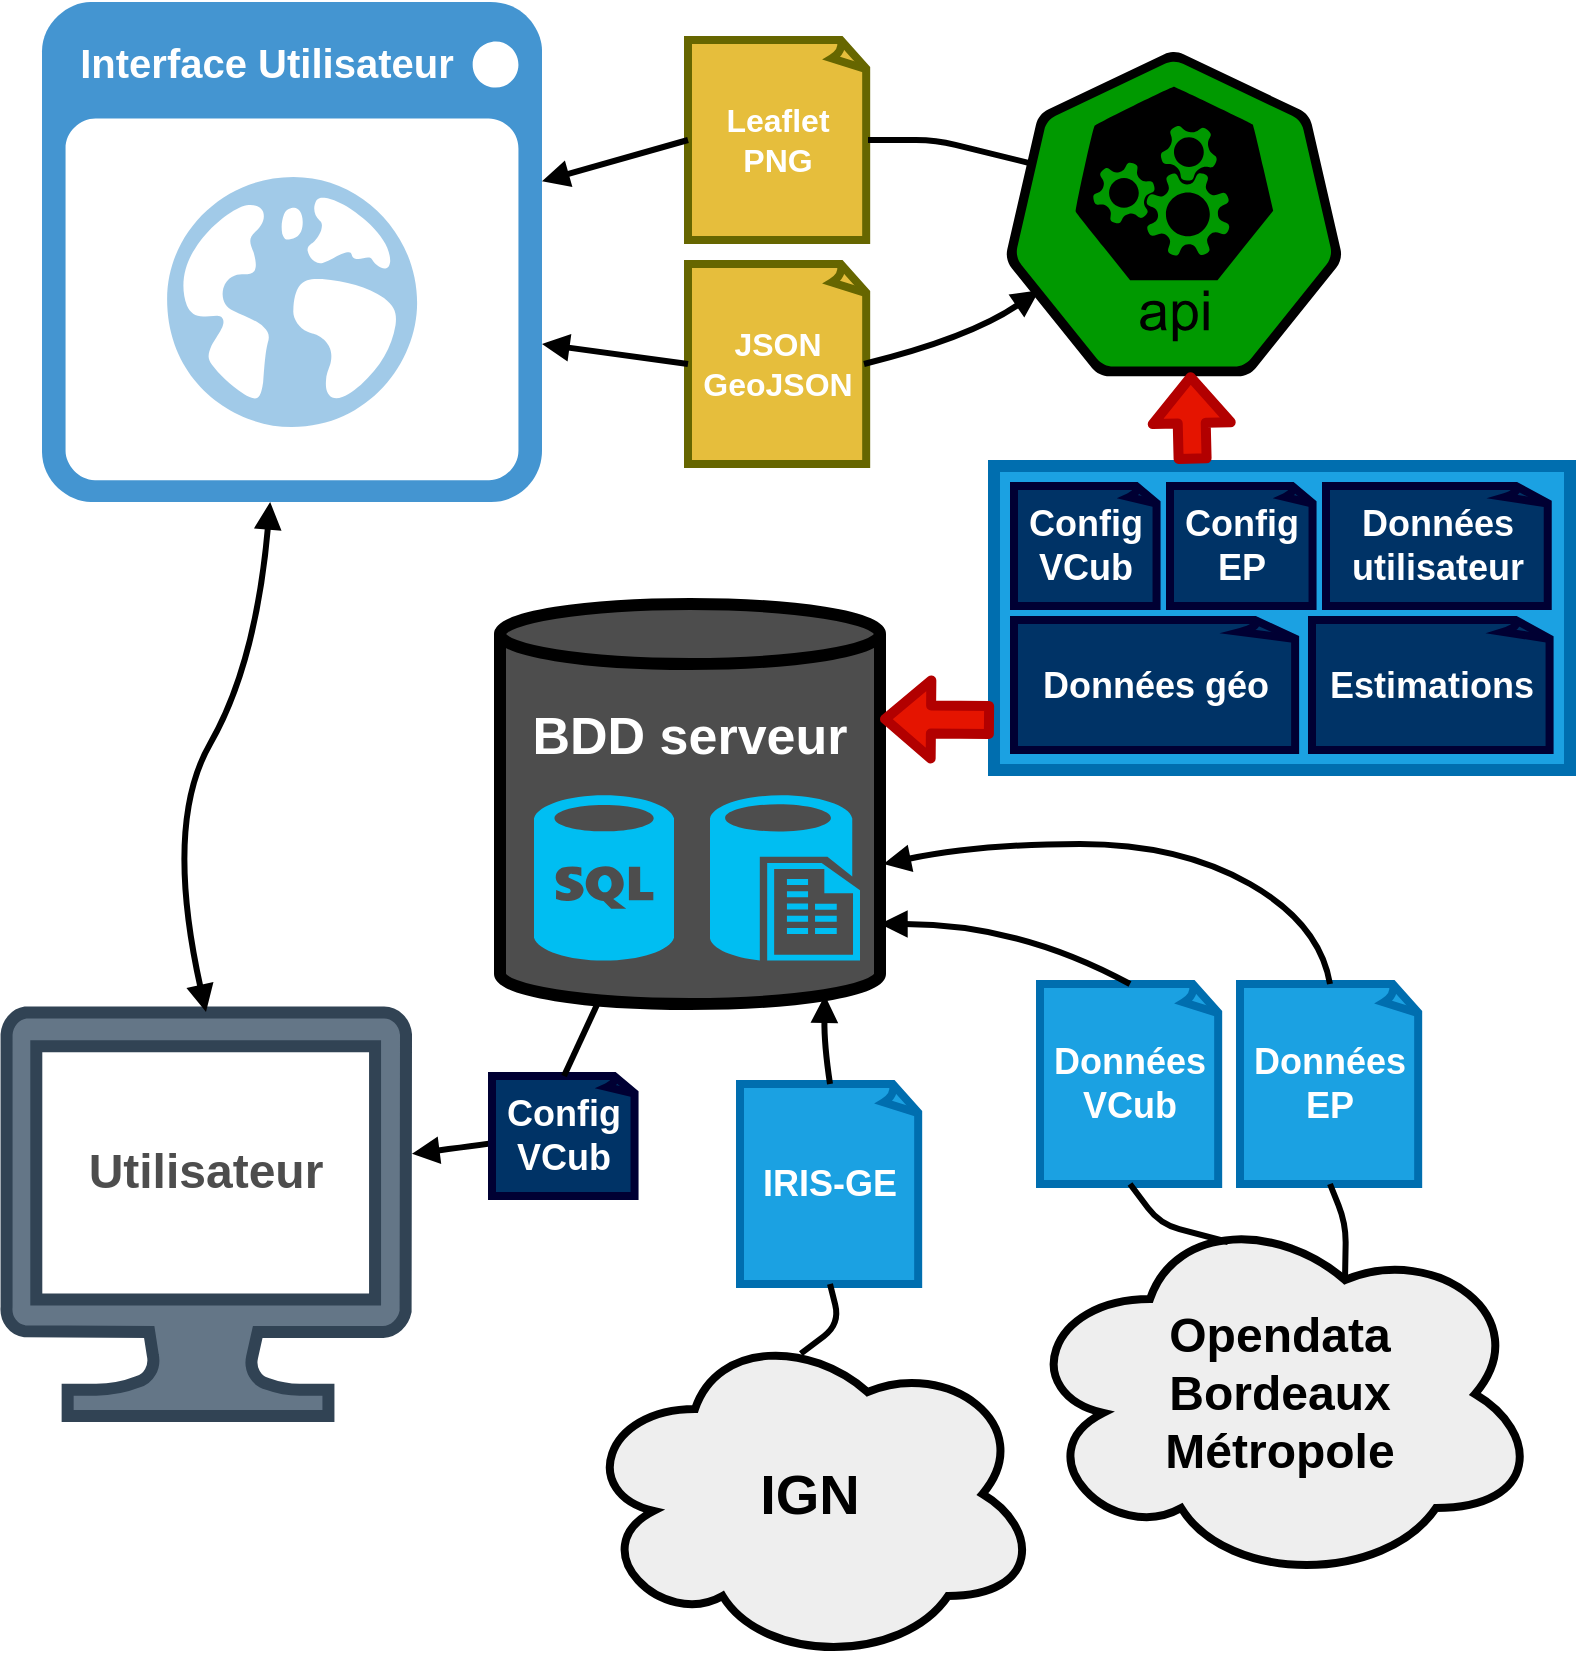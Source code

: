 <mxfile>
    <diagram id="cwaYGyIwJcOOH0O-KKqQ" name="Page-1">
        <mxGraphModel dx="1387" dy="978" grid="0" gridSize="10" guides="1" tooltips="1" connect="1" arrows="1" fold="1" page="1" pageScale="1" pageWidth="850" pageHeight="1100" background="#ffffff" math="0" shadow="0">
            <root>
                <mxCell id="0"/>
                <mxCell id="1" parent="0"/>
                <mxCell id="2" value="" style="shadow=0;dashed=0;html=1;strokeColor=none;fillColor=#4495D1;labelPosition=center;verticalLabelPosition=bottom;verticalAlign=top;align=center;outlineConnect=0;shape=mxgraph.veeam.2d.web_ui;" vertex="1" parent="1">
                    <mxGeometry x="61" y="169" width="250" height="250" as="geometry"/>
                </mxCell>
                <mxCell id="3" value="" style="sketch=0;html=1;dashed=0;whitespace=wrap;fillColor=#009900;strokeColor=#000000;points=[[0.005,0.63,0],[0.1,0.2,0],[0.9,0.2,0],[0.5,0,0],[0.995,0.63,0],[0.72,0.99,0],[0.5,1,0],[0.28,0.99,0]];verticalLabelPosition=bottom;align=center;verticalAlign=top;shape=mxgraph.kubernetes.icon;prIcon=api" vertex="1" parent="1">
                    <mxGeometry x="543" y="169" width="168" height="212" as="geometry"/>
                </mxCell>
                <mxCell id="5" value="&lt;font style=&quot;font-size: 24px;&quot;&gt;&lt;b&gt;Opendata&lt;br&gt;Bordeaux&lt;br&gt;Métropole&lt;/b&gt;&lt;/font&gt;" style="ellipse;shape=cloud;whiteSpace=wrap;html=1;align=center;fillColor=#eeeeee;strokeColor=#000000;fontColor=#000000;strokeWidth=4;" vertex="1" parent="1">
                    <mxGeometry x="550" y="770" width="260" height="190" as="geometry"/>
                </mxCell>
                <mxCell id="9" value="" style="group" vertex="1" connectable="0" parent="1">
                    <mxGeometry x="290" y="470" width="190" height="200" as="geometry"/>
                </mxCell>
                <mxCell id="4" value="&lt;div style=&quot;font-size: 26px;&quot;&gt;&lt;font color=&quot;#ffffff&quot; style=&quot;font-size: 26px;&quot;&gt;&lt;b style=&quot;&quot;&gt;&lt;span style=&quot;background-color: initial;&quot;&gt;BDD serveur&lt;/span&gt;&lt;br&gt;&lt;/b&gt;&lt;/font&gt;&lt;/div&gt;&lt;div style=&quot;font-size: 26px;&quot;&gt;&lt;span style=&quot;background-color: initial;&quot;&gt;&lt;font color=&quot;#ffffff&quot; style=&quot;font-size: 26px;&quot;&gt;&lt;b&gt;&lt;br&gt;&lt;/b&gt;&lt;/font&gt;&lt;/span&gt;&lt;/div&gt;&lt;div style=&quot;font-size: 26px;&quot;&gt;&lt;font color=&quot;#ffffff&quot; style=&quot;font-size: 26px;&quot;&gt;&lt;b&gt;&lt;br&gt;&lt;/b&gt;&lt;/font&gt;&lt;/div&gt;&lt;div style=&quot;font-size: 26px;&quot;&gt;&lt;span style=&quot;background-color: initial;&quot;&gt;&lt;br&gt;&lt;/span&gt;&lt;/div&gt;" style="shape=cylinder3;whiteSpace=wrap;html=1;boundedLbl=1;backgroundOutline=1;size=15;align=center;strokeWidth=6;strokeColor=#000000;fillColor=#4D4D4D;" vertex="1" parent="9">
                    <mxGeometry width="190" height="200" as="geometry"/>
                </mxCell>
                <mxCell id="7" value="" style="verticalLabelPosition=bottom;html=1;verticalAlign=top;align=center;strokeColor=none;fillColor=#00BEF2;shape=mxgraph.azure.sql_reporting;fontSize=29;fontColor=#000000;" vertex="1" parent="9">
                    <mxGeometry x="105" y="95.652" width="75" height="82.609" as="geometry"/>
                </mxCell>
                <mxCell id="8" value="" style="verticalLabelPosition=bottom;html=1;verticalAlign=top;align=center;strokeColor=none;fillColor=#00BEF2;shape=mxgraph.azure.sql_database;fontSize=29;fontColor=#000000;" vertex="1" parent="9">
                    <mxGeometry x="17" y="95.652" width="70" height="82.609" as="geometry"/>
                </mxCell>
                <mxCell id="11" value="&lt;font style=&quot;font-size: 18px;&quot;&gt;&lt;b&gt;Données &lt;br&gt;VCub&lt;/b&gt;&lt;/font&gt;" style="whiteSpace=wrap;html=1;shape=mxgraph.basic.document;strokeColor=#006EAF;strokeWidth=4;fontSize=13;fontColor=#ffffff;fillColor=#1ba1e2;" vertex="1" parent="1">
                    <mxGeometry x="560" y="660" width="90" height="100" as="geometry"/>
                </mxCell>
                <mxCell id="12" value="&lt;span style=&quot;font-size: 18px;&quot;&gt;&lt;b&gt;Données&lt;br&gt;EP&lt;/b&gt;&lt;/span&gt;" style="whiteSpace=wrap;html=1;shape=mxgraph.basic.document;strokeColor=#006EAF;strokeWidth=4;fontSize=13;fontColor=#ffffff;fillColor=#1ba1e2;" vertex="1" parent="1">
                    <mxGeometry x="660" y="660" width="90" height="100" as="geometry"/>
                </mxCell>
                <mxCell id="32" value="" style="endArrow=none;html=1;fontSize=26;fontColor=#000000;exitX=0.4;exitY=0.1;exitDx=0;exitDy=0;exitPerimeter=0;entryX=0.5;entryY=1;entryDx=0;entryDy=0;entryPerimeter=0;fillColor=#60a917;strokeColor=#000000;strokeWidth=3;" edge="1" parent="1" source="5" target="11">
                    <mxGeometry width="50" height="50" relative="1" as="geometry">
                        <mxPoint x="400" y="620" as="sourcePoint"/>
                        <mxPoint x="450" y="570" as="targetPoint"/>
                        <Array as="points">
                            <mxPoint x="620" y="780"/>
                        </Array>
                    </mxGeometry>
                </mxCell>
                <mxCell id="33" value="" style="endArrow=none;html=1;fontSize=26;fontColor=#000000;exitX=0.625;exitY=0.2;exitDx=0;exitDy=0;exitPerimeter=0;entryX=0.5;entryY=1;entryDx=0;entryDy=0;entryPerimeter=0;strokeWidth=3;strokeColor=#000000;" edge="1" parent="1" source="5" target="12">
                    <mxGeometry width="50" height="50" relative="1" as="geometry">
                        <mxPoint x="400" y="620" as="sourcePoint"/>
                        <mxPoint x="450" y="570" as="targetPoint"/>
                        <Array as="points">
                            <mxPoint x="713" y="780"/>
                        </Array>
                    </mxGeometry>
                </mxCell>
                <mxCell id="37" value="" style="endArrow=block;html=1;fontSize=26;fontColor=#000000;exitX=0.5;exitY=0;exitDx=0;exitDy=0;exitPerimeter=0;entryX=1.009;entryY=0.65;entryDx=0;entryDy=0;entryPerimeter=0;fillColor=#60a917;strokeColor=#000000;strokeWidth=3;curved=1;endFill=1;shadow=0;" edge="1" parent="1" source="12" target="4">
                    <mxGeometry width="50" height="50" relative="1" as="geometry">
                        <mxPoint x="615" y="670" as="sourcePoint"/>
                        <mxPoint x="510" y="580" as="targetPoint"/>
                        <Array as="points">
                            <mxPoint x="700" y="630"/>
                            <mxPoint x="630" y="590"/>
                            <mxPoint x="530" y="590"/>
                        </Array>
                    </mxGeometry>
                </mxCell>
                <mxCell id="39" value="&lt;b style=&quot;&quot;&gt;&lt;font style=&quot;font-size: 28px;&quot;&gt;IGN&lt;/font&gt;&lt;/b&gt;" style="ellipse;shape=cloud;whiteSpace=wrap;html=1;align=center;fillColor=#eeeeee;strokeColor=#000000;fontColor=#000000;strokeWidth=4;" vertex="1" parent="1">
                    <mxGeometry x="330" y="830" width="230" height="170" as="geometry"/>
                </mxCell>
                <mxCell id="40" value="&lt;span style=&quot;font-size: 18px;&quot;&gt;&lt;b&gt;IRIS-GE&lt;/b&gt;&lt;/span&gt;" style="whiteSpace=wrap;html=1;shape=mxgraph.basic.document;strokeColor=#006EAF;strokeWidth=4;fontSize=13;fontColor=#ffffff;fillColor=#1ba1e2;" vertex="1" parent="1">
                    <mxGeometry x="410" y="710" width="90" height="100" as="geometry"/>
                </mxCell>
                <mxCell id="41" value="" style="endArrow=none;html=1;fontSize=26;fontColor=#000000;exitX=0.48;exitY=0.087;exitDx=0;exitDy=0;exitPerimeter=0;entryX=0.5;entryY=1;entryDx=0;entryDy=0;entryPerimeter=0;fillColor=#60a917;strokeColor=#000000;strokeWidth=3;" edge="1" parent="1" source="39" target="40">
                    <mxGeometry width="50" height="50" relative="1" as="geometry">
                        <mxPoint x="644" y="799" as="sourcePoint"/>
                        <mxPoint x="615" y="770" as="targetPoint"/>
                        <Array as="points">
                            <mxPoint x="460" y="830"/>
                        </Array>
                    </mxGeometry>
                </mxCell>
                <mxCell id="42" value="" style="endArrow=block;html=1;fontSize=26;fontColor=#000000;exitX=0.5;exitY=0;exitDx=0;exitDy=0;exitPerimeter=0;fillColor=#cdeb8b;strokeColor=#000000;strokeWidth=3;curved=1;endFill=1;shadow=0;entryX=0.855;entryY=1;entryDx=0;entryDy=-4.35;entryPerimeter=0;" edge="1" parent="1" source="40" target="4">
                    <mxGeometry width="50" height="50" relative="1" as="geometry">
                        <mxPoint x="615" y="670" as="sourcePoint"/>
                        <mxPoint x="450" y="660" as="targetPoint"/>
                        <Array as="points">
                            <mxPoint x="452" y="690"/>
                        </Array>
                    </mxGeometry>
                </mxCell>
                <mxCell id="44" value="&lt;span style=&quot;font-size: 16px;&quot;&gt;&lt;b style=&quot;&quot;&gt;Leaflet&lt;/b&gt;&lt;/span&gt;&lt;span style=&quot;font-size: 16px;&quot;&gt;&lt;b&gt;&lt;br&gt;PNG&lt;br&gt;&lt;/b&gt;&lt;/span&gt;" style="whiteSpace=wrap;html=1;shape=mxgraph.basic.document;strokeColor=#666600;strokeWidth=4;fontSize=13;fontColor=#ffffff;fillColor=#E6BE3C;" vertex="1" parent="1">
                    <mxGeometry x="384" y="188" width="90" height="100" as="geometry"/>
                </mxCell>
                <mxCell id="45" value="" style="endArrow=block;html=1;fontSize=26;fontColor=#000000;exitX=0;exitY=0.5;exitDx=0;exitDy=0;exitPerimeter=0;fillColor=#cdeb8b;strokeColor=#000000;strokeWidth=3;curved=1;endFill=1;shadow=0;" edge="1" parent="1" source="44" target="2">
                    <mxGeometry width="50" height="50" relative="1" as="geometry">
                        <mxPoint x="445" y="710" as="sourcePoint"/>
                        <mxPoint x="442.425" y="643.6" as="targetPoint"/>
                        <Array as="points"/>
                    </mxGeometry>
                </mxCell>
                <mxCell id="47" value="" style="endArrow=none;html=1;fontSize=26;fontColor=#000000;entryX=1;entryY=0.5;entryDx=0;entryDy=0;entryPerimeter=0;fillColor=#60a917;strokeColor=#000000;strokeWidth=3;exitX=0.07;exitY=0.38;exitDx=0;exitDy=0;exitPerimeter=0;" edge="1" parent="1" source="3" target="44">
                    <mxGeometry width="50" height="50" relative="1" as="geometry">
                        <mxPoint x="443.75" y="864" as="sourcePoint"/>
                        <mxPoint x="445" y="810" as="targetPoint"/>
                        <Array as="points">
                            <mxPoint x="508" y="238"/>
                        </Array>
                    </mxGeometry>
                </mxCell>
                <mxCell id="48" value="" style="endArrow=block;html=1;fontSize=26;fontColor=#000000;exitX=0.5;exitY=0;exitDx=0;exitDy=0;exitPerimeter=0;fillColor=#60a917;strokeColor=#000000;strokeWidth=3;curved=1;endFill=1;shadow=0;" edge="1" parent="1" source="11">
                    <mxGeometry width="50" height="50" relative="1" as="geometry">
                        <mxPoint x="715" y="670" as="sourcePoint"/>
                        <mxPoint x="480" y="630" as="targetPoint"/>
                        <Array as="points">
                            <mxPoint x="550" y="630"/>
                        </Array>
                    </mxGeometry>
                </mxCell>
                <mxCell id="51" value="&lt;span style=&quot;font-size: 16px;&quot;&gt;&lt;b&gt;JSON&lt;br&gt;GeoJSON&lt;br&gt;&lt;/b&gt;&lt;/span&gt;" style="whiteSpace=wrap;html=1;shape=mxgraph.basic.document;strokeColor=#666600;strokeWidth=4;fontSize=13;fontColor=#ffffff;fillColor=#E6BE3C;" vertex="1" parent="1">
                    <mxGeometry x="384" y="300" width="90" height="100" as="geometry"/>
                </mxCell>
                <mxCell id="52" value="" style="endArrow=block;html=1;fontSize=26;fontColor=#000000;exitX=0;exitY=0.5;exitDx=0;exitDy=0;exitPerimeter=0;fillColor=#cdeb8b;strokeColor=#000000;strokeWidth=3;curved=1;endFill=1;shadow=0;entryX=1;entryY=0.684;entryDx=0;entryDy=0;entryPerimeter=0;" edge="1" parent="1" source="51" target="2">
                    <mxGeometry width="50" height="50" relative="1" as="geometry">
                        <mxPoint x="394" y="248" as="sourcePoint"/>
                        <mxPoint x="321" y="268.646" as="targetPoint"/>
                        <Array as="points"/>
                    </mxGeometry>
                </mxCell>
                <mxCell id="53" value="" style="endArrow=block;html=1;fontSize=26;fontColor=#000000;fillColor=#cdeb8b;strokeColor=#000000;strokeWidth=3;curved=1;endFill=1;shadow=0;entryX=0.099;entryY=0.68;entryDx=0;entryDy=0;entryPerimeter=0;" edge="1" parent="1" target="3">
                    <mxGeometry width="50" height="50" relative="1" as="geometry">
                        <mxPoint x="472" y="350" as="sourcePoint"/>
                        <mxPoint x="532" y="336" as="targetPoint"/>
                        <Array as="points">
                            <mxPoint x="525" y="337"/>
                        </Array>
                    </mxGeometry>
                </mxCell>
                <mxCell id="59" value="" style="group;fillColor=#1ba1e2;fontColor=#ffffff;strokeColor=#006EAF;" vertex="1" connectable="0" parent="1">
                    <mxGeometry x="547" y="411" width="278" height="142" as="geometry"/>
                </mxCell>
                <mxCell id="60" value="" style="rounded=0;whiteSpace=wrap;html=1;strokeColor=#006EAF;strokeWidth=6;fontSize=28;fontColor=#ffffff;fillColor=#1ba1e2;" vertex="1" parent="59">
                    <mxGeometry x="-10" y="-10" width="288" height="152" as="geometry"/>
                </mxCell>
                <mxCell id="55" value="&lt;span style=&quot;font-size: 18px;&quot;&gt;&lt;b&gt;Config&lt;br&gt;VCub&lt;br&gt;&lt;/b&gt;&lt;/span&gt;" style="whiteSpace=wrap;html=1;shape=mxgraph.basic.document;strokeColor=#000033;strokeWidth=4;fontSize=13;fontColor=#ffffff;fillColor=#003366;" vertex="1" parent="59">
                    <mxGeometry width="72" height="60" as="geometry"/>
                </mxCell>
                <mxCell id="56" value="&lt;span style=&quot;font-size: 18px;&quot;&gt;&lt;b&gt;Config&lt;br&gt;EP&lt;/b&gt;&lt;/span&gt;&lt;span style=&quot;color: rgba(0, 0, 0, 0); font-family: monospace; font-size: 0px; text-align: start;&quot;&gt;%3CmxGraphModel%3E%3Croot%3E%3CmxCell%20id%3D%220%22%2F%3E%3CmxCell%20id%3D%221%22%20parent%3D%220%22%2F%3E%3CmxCell%20id%3D%222%22%20value%3D%22%26lt%3Bspan%20style%3D%26quot%3Bfont-size%3A%2018px%3B%26quot%3B%26gt%3B%26lt%3Bb%26gt%3BConfig%26lt%3Bbr%26gt%3BVCub%26lt%3Bbr%26gt%3B%26lt%3B%2Fb%26gt%3B%26lt%3B%2Fspan%26gt%3B%22%20style%3D%22whiteSpace%3Dwrap%3Bhtml%3D1%3Bshape%3Dmxgraph.basic.document%3BstrokeColor%3D%23000033%3BstrokeWidth%3D4%3BfontSize%3D13%3BfontColor%3D%23ffffff%3BfillColor%3D%23003366%3B%22%20vertex%3D%221%22%20parent%3D%221%22%3E%3CmxGeometry%20x%3D%22515%22%20y%3D%22425%22%20width%3D%2272%22%20height%3D%22100%22%20as%3D%22geometry%22%2F%3E%3C%2FmxCell%3E%3C%2Froot%3E%3C%2FmxGraphModel%3E&lt;/span&gt;&lt;span style=&quot;font-size: 18px;&quot;&gt;&lt;b&gt;&lt;br&gt;&lt;/b&gt;&lt;/span&gt;" style="whiteSpace=wrap;html=1;shape=mxgraph.basic.document;strokeColor=#000033;strokeWidth=4;fontSize=13;fontColor=#ffffff;fillColor=#003366;" vertex="1" parent="59">
                    <mxGeometry x="78" width="72" height="60" as="geometry"/>
                </mxCell>
                <mxCell id="57" value="&lt;span style=&quot;font-size: 18px;&quot;&gt;&lt;b&gt;Estimations&lt;br&gt;&lt;/b&gt;&lt;/span&gt;" style="whiteSpace=wrap;html=1;shape=mxgraph.basic.document;strokeColor=#000033;strokeWidth=4;fontSize=13;fontColor=#ffffff;fillColor=#003366;" vertex="1" parent="59">
                    <mxGeometry x="149" y="67" width="120" height="65" as="geometry"/>
                </mxCell>
                <mxCell id="58" value="&lt;span style=&quot;font-size: 18px;&quot;&gt;&lt;b&gt;Données géo&lt;br&gt;&lt;/b&gt;&lt;/span&gt;" style="whiteSpace=wrap;html=1;shape=mxgraph.basic.document;strokeColor=#000033;strokeWidth=4;fontSize=13;fontColor=#ffffff;fillColor=#003366;" vertex="1" parent="59">
                    <mxGeometry y="67" width="142" height="65" as="geometry"/>
                </mxCell>
                <mxCell id="63" value="&lt;span style=&quot;font-size: 18px;&quot;&gt;&lt;b&gt;Données&lt;br&gt;utilisateur&lt;br&gt;&lt;/b&gt;&lt;/span&gt;" style="whiteSpace=wrap;html=1;shape=mxgraph.basic.document;strokeColor=#000033;strokeWidth=4;fontSize=13;fontColor=#ffffff;fillColor=#003366;" vertex="1" parent="59">
                    <mxGeometry x="156" width="112" height="60" as="geometry"/>
                </mxCell>
                <mxCell id="61" value="" style="shape=flexArrow;endArrow=classic;html=1;shadow=0;strokeColor=#B20000;strokeWidth=5;fontSize=28;fontColor=#FFFFFF;curved=1;entryX=0.549;entryY=0.873;entryDx=0;entryDy=0;entryPerimeter=0;exitX=0.345;exitY=-0.008;exitDx=0;exitDy=0;exitPerimeter=0;fillColor=#e51400;" edge="1" parent="1" source="60" target="3">
                    <mxGeometry width="50" height="50" relative="1" as="geometry">
                        <mxPoint x="398" y="583" as="sourcePoint"/>
                        <mxPoint x="448" y="533" as="targetPoint"/>
                    </mxGeometry>
                </mxCell>
                <mxCell id="62" value="" style="shape=flexArrow;endArrow=classic;html=1;shadow=0;strokeColor=#B20000;strokeWidth=5;fontSize=28;fontColor=#FFFFFF;curved=1;entryX=1;entryY=0;entryDx=0;entryDy=57.5;entryPerimeter=0;fillColor=#e51400;" edge="1" parent="1" target="4">
                    <mxGeometry width="50" height="50" relative="1" as="geometry">
                        <mxPoint x="537" y="528" as="sourcePoint"/>
                        <mxPoint x="448" y="533" as="targetPoint"/>
                    </mxGeometry>
                </mxCell>
                <mxCell id="64" value="&lt;font style=&quot;font-size: 20px;&quot;&gt;&lt;b&gt;Interface Utilisateur&lt;/b&gt;&lt;/font&gt;" style="text;html=1;strokeColor=none;fillColor=none;align=center;verticalAlign=middle;whiteSpace=wrap;rounded=0;strokeWidth=6;fontSize=28;fontColor=#FFFFFF;" vertex="1" parent="1">
                    <mxGeometry x="75" y="181" width="197" height="32" as="geometry"/>
                </mxCell>
                <mxCell id="67" value="" style="group" vertex="1" connectable="0" parent="1">
                    <mxGeometry x="43" y="674" width="200" height="202" as="geometry"/>
                </mxCell>
                <mxCell id="65" value="" style="verticalLabelPosition=bottom;html=1;verticalAlign=top;align=center;strokeColor=#314354;fillColor=#647687;shape=mxgraph.azure.computer;pointerEvents=1;strokeWidth=6;fontSize=20;fontColor=#ffffff;" vertex="1" parent="67">
                    <mxGeometry width="200" height="202" as="geometry"/>
                </mxCell>
                <mxCell id="66" value="&lt;font color=&quot;#4d4d4d&quot; size=&quot;1&quot;&gt;&lt;b style=&quot;font-size: 24px;&quot;&gt;Utilisateur&lt;/b&gt;&lt;/font&gt;" style="text;html=1;strokeColor=none;fillColor=none;align=center;verticalAlign=middle;whiteSpace=wrap;rounded=0;strokeWidth=6;fontSize=20;fontColor=#FFFFFF;" vertex="1" parent="67">
                    <mxGeometry x="70" y="65" width="60" height="30" as="geometry"/>
                </mxCell>
                <mxCell id="68" value="" style="endArrow=block;html=1;fontSize=26;fontColor=#000000;exitX=0.5;exitY=0;exitDx=0;exitDy=0;exitPerimeter=0;fillColor=#cdeb8b;strokeColor=#000000;strokeWidth=3;curved=1;endFill=1;shadow=0;startArrow=block;startFill=1;" edge="1" parent="1" source="65" target="2">
                    <mxGeometry width="50" height="50" relative="1" as="geometry">
                        <mxPoint x="465" y="720" as="sourcePoint"/>
                        <mxPoint x="462.45" y="675.65" as="targetPoint"/>
                        <Array as="points">
                            <mxPoint x="122" y="580"/>
                            <mxPoint x="168" y="500"/>
                        </Array>
                    </mxGeometry>
                </mxCell>
                <mxCell id="69" value="" style="endArrow=block;html=1;fontSize=26;fontColor=#000000;exitX=0;exitY=0.5;exitDx=0;exitDy=0;exitPerimeter=0;fillColor=#cdeb8b;strokeColor=#000000;strokeWidth=3;curved=1;endFill=1;shadow=0;entryX=1.015;entryY=0.351;entryDx=0;entryDy=0;entryPerimeter=0;" edge="1" parent="1" source="70" target="65">
                    <mxGeometry width="50" height="50" relative="1" as="geometry">
                        <mxPoint x="394" y="248" as="sourcePoint"/>
                        <mxPoint x="321" y="268.646" as="targetPoint"/>
                        <Array as="points">
                            <mxPoint x="339" y="733"/>
                        </Array>
                    </mxGeometry>
                </mxCell>
                <mxCell id="70" value="&lt;span style=&quot;font-size: 18px;&quot;&gt;&lt;b&gt;Config&lt;br&gt;VCub&lt;br&gt;&lt;/b&gt;&lt;/span&gt;" style="whiteSpace=wrap;html=1;shape=mxgraph.basic.document;strokeColor=#000033;strokeWidth=4;fontSize=13;fontColor=#ffffff;fillColor=#003366;" vertex="1" parent="1">
                    <mxGeometry x="286" y="706" width="72" height="60" as="geometry"/>
                </mxCell>
                <mxCell id="72" value="" style="endArrow=none;html=1;fontSize=26;fontColor=#000000;exitX=0.5;exitY=0;exitDx=0;exitDy=0;exitPerimeter=0;fillColor=#60a917;strokeColor=#000000;strokeWidth=3;fontStyle=1" edge="1" parent="1" source="70" target="4">
                    <mxGeometry width="50" height="50" relative="1" as="geometry">
                        <mxPoint x="664" y="799" as="sourcePoint"/>
                        <mxPoint x="336" y="700" as="targetPoint"/>
                        <Array as="points"/>
                    </mxGeometry>
                </mxCell>
            </root>
        </mxGraphModel>
    </diagram>
</mxfile>
